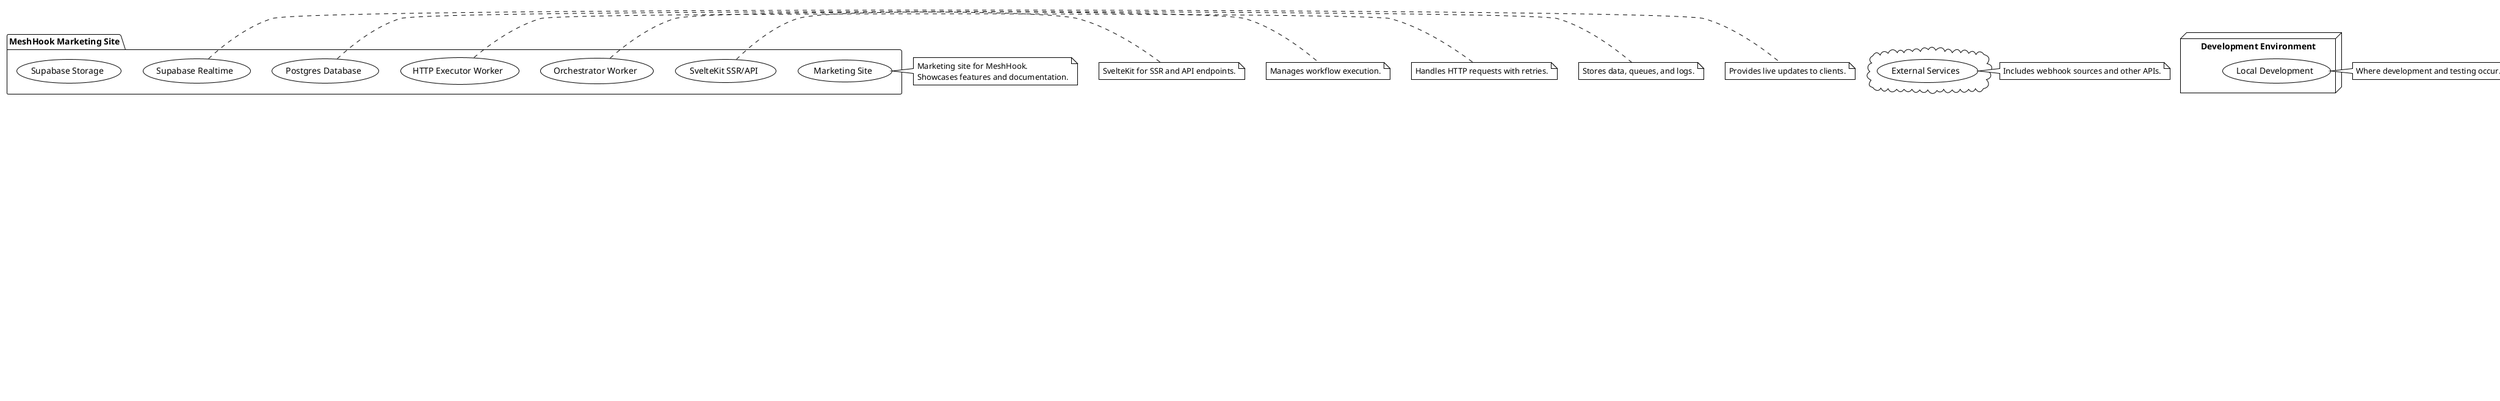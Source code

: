 @startuml
!theme plain

package "MeshHook Marketing Site" {
    [Marketing Site] as (site)
    [Supabase Realtime] as (realtime)
    [Postgres Database] as (db)
    [SvelteKit SSR/API] as (ssr)
    [Orchestrator Worker] as (orchestrator)
    [HTTP Executor Worker] as (httpExecutor)
    database "Supabase Storage" as (storage)
}

cloud {
    [External Services] as (external)
}

node "Development Environment" {
    [Local Development] as (dev)
}

[Local Development] ..> [Marketing Site] : Deploys
[Marketing Site] ..> [SvelteKit SSR/API] : Uses
[SvelteKit SSR/API] ..> [Supabase Realtime] : Streams logs
[SvelteKit SSR/API] ..> [Postgres Database] : CRUD operations
[Orchestrator Worker] ..> [Postgres Database] : Reads/Writes
[HTTP Executor Worker] ..> [External Services] : Makes requests
[Supabase Realtime] <.. [Supabase Storage] : Syncs files
[Postgres Database] ..> [Supabase Storage] : Stores artifacts

note right of (site)
  Marketing site for MeshHook.
  Showcases features and documentation.
end note

note right of (ssr)
  SvelteKit for SSR and API endpoints.
end note

note right of (orchestrator)
  Manages workflow execution.
end note

note right of (httpExecutor)
  Handles HTTP requests with retries.
end note

note right of (db)
  Stores data, queues, and logs.
end note

note right of (realtime)
  Provides live updates to clients.
end note

note right of (external)
  Includes webhook sources and other APIs.
end note

note right of (dev)
  Where development and testing occur.
end note

@enduml